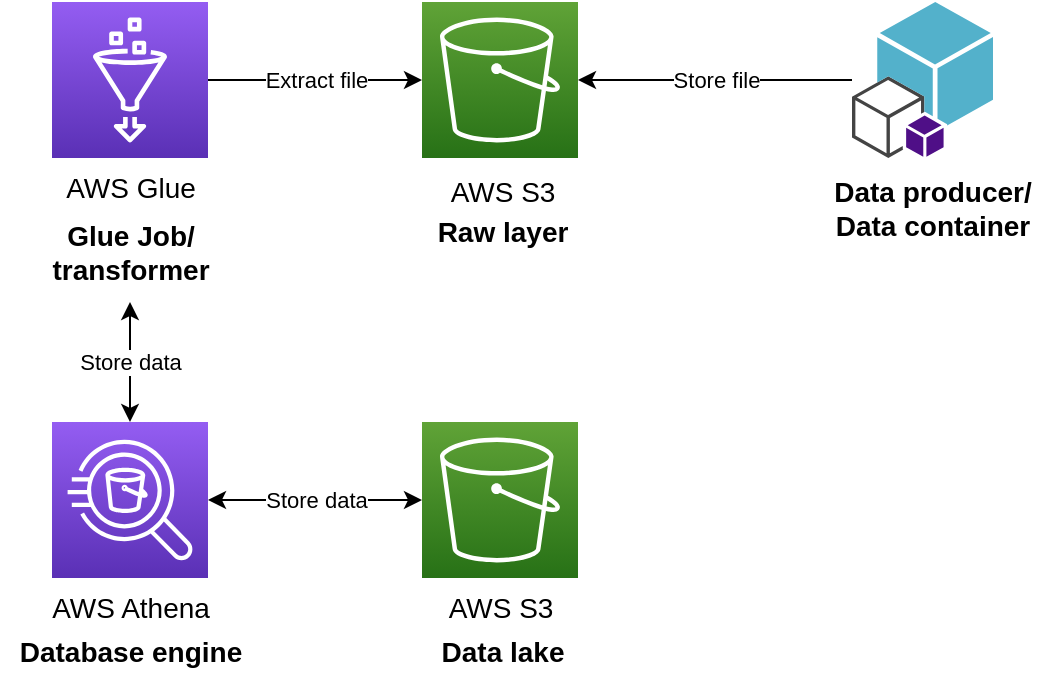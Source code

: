 <mxfile version="21.5.0" type="device">
  <diagram id="DCdoVFRJ0JXVwGNWpt6n" name="Página-1">
    <mxGraphModel dx="880" dy="452" grid="1" gridSize="10" guides="1" tooltips="1" connect="1" arrows="1" fold="1" page="1" pageScale="1" pageWidth="827" pageHeight="1169" math="0" shadow="0">
      <root>
        <mxCell id="0" />
        <mxCell id="1" parent="0" />
        <mxCell id="yzSwMuTql2DnZeXXJh39-1" value="" style="sketch=0;points=[[0,0,0],[0.25,0,0],[0.5,0,0],[0.75,0,0],[1,0,0],[0,1,0],[0.25,1,0],[0.5,1,0],[0.75,1,0],[1,1,0],[0,0.25,0],[0,0.5,0],[0,0.75,0],[1,0.25,0],[1,0.5,0],[1,0.75,0]];outlineConnect=0;fontColor=#232F3E;gradientColor=#945DF2;gradientDirection=north;fillColor=#5A30B5;strokeColor=#ffffff;dashed=0;verticalLabelPosition=bottom;verticalAlign=top;align=center;html=1;fontSize=12;fontStyle=0;aspect=fixed;shape=mxgraph.aws4.resourceIcon;resIcon=mxgraph.aws4.glue;" vertex="1" parent="1">
          <mxGeometry x="280" y="160" width="78" height="78" as="geometry" />
        </mxCell>
        <mxCell id="yzSwMuTql2DnZeXXJh39-4" value="" style="sketch=0;points=[[0,0,0],[0.25,0,0],[0.5,0,0],[0.75,0,0],[1,0,0],[0,1,0],[0.25,1,0],[0.5,1,0],[0.75,1,0],[1,1,0],[0,0.25,0],[0,0.5,0],[0,0.75,0],[1,0.25,0],[1,0.5,0],[1,0.75,0]];outlineConnect=0;fontColor=#232F3E;gradientColor=#60A337;gradientDirection=north;fillColor=#277116;strokeColor=#ffffff;dashed=0;verticalLabelPosition=bottom;verticalAlign=top;align=center;html=1;fontSize=12;fontStyle=0;aspect=fixed;shape=mxgraph.aws4.resourceIcon;resIcon=mxgraph.aws4.s3;" vertex="1" parent="1">
          <mxGeometry x="465" y="370" width="78" height="78" as="geometry" />
        </mxCell>
        <mxCell id="yzSwMuTql2DnZeXXJh39-11" value="Extract file" style="edgeStyle=orthogonalEdgeStyle;rounded=0;orthogonalLoop=1;jettySize=auto;html=1;entryX=1;entryY=0.5;entryDx=0;entryDy=0;entryPerimeter=0;startArrow=classic;startFill=1;endArrow=none;endFill=0;" edge="1" parent="1" source="yzSwMuTql2DnZeXXJh39-5" target="yzSwMuTql2DnZeXXJh39-1">
          <mxGeometry relative="1" as="geometry" />
        </mxCell>
        <mxCell id="yzSwMuTql2DnZeXXJh39-5" value="" style="sketch=0;points=[[0,0,0],[0.25,0,0],[0.5,0,0],[0.75,0,0],[1,0,0],[0,1,0],[0.25,1,0],[0.5,1,0],[0.75,1,0],[1,1,0],[0,0.25,0],[0,0.5,0],[0,0.75,0],[1,0.25,0],[1,0.5,0],[1,0.75,0]];outlineConnect=0;fontColor=#232F3E;gradientColor=#60A337;gradientDirection=north;fillColor=#277116;strokeColor=#ffffff;dashed=0;verticalLabelPosition=bottom;verticalAlign=top;align=center;html=1;fontSize=12;fontStyle=0;aspect=fixed;shape=mxgraph.aws4.resourceIcon;resIcon=mxgraph.aws4.s3;" vertex="1" parent="1">
          <mxGeometry x="465" y="160" width="78" height="78" as="geometry" />
        </mxCell>
        <mxCell id="yzSwMuTql2DnZeXXJh39-10" value="Store file" style="edgeStyle=orthogonalEdgeStyle;rounded=0;orthogonalLoop=1;jettySize=auto;html=1;entryX=1;entryY=0.5;entryDx=0;entryDy=0;entryPerimeter=0;startArrow=none;startFill=0;" edge="1" parent="1" source="yzSwMuTql2DnZeXXJh39-6" target="yzSwMuTql2DnZeXXJh39-5">
          <mxGeometry relative="1" as="geometry" />
        </mxCell>
        <mxCell id="yzSwMuTql2DnZeXXJh39-6" value="" style="outlineConnect=0;dashed=0;verticalLabelPosition=bottom;verticalAlign=top;align=center;html=1;shape=mxgraph.aws3.toolkit_for_visual_studio;fillColor=#53B1CB;gradientColor=none;" vertex="1" parent="1">
          <mxGeometry x="680" y="160" width="70.5" height="78" as="geometry" />
        </mxCell>
        <mxCell id="yzSwMuTql2DnZeXXJh39-7" value="&lt;b style=&quot;font-size: 14px;&quot;&gt;Data producer/&lt;br&gt;Data container&lt;/b&gt;" style="text;html=1;align=center;verticalAlign=middle;resizable=0;points=[];autosize=1;strokeColor=none;fillColor=none;" vertex="1" parent="1">
          <mxGeometry x="660" y="238" width="120" height="50" as="geometry" />
        </mxCell>
        <mxCell id="yzSwMuTql2DnZeXXJh39-8" value="&lt;span style=&quot;font-size: 14px;&quot;&gt;&lt;b&gt;Raw layer&lt;/b&gt;&lt;/span&gt;" style="text;html=1;align=center;verticalAlign=middle;resizable=0;points=[];autosize=1;strokeColor=none;fillColor=none;" vertex="1" parent="1">
          <mxGeometry x="460" y="260" width="90" height="30" as="geometry" />
        </mxCell>
        <mxCell id="yzSwMuTql2DnZeXXJh39-9" value="&lt;span style=&quot;font-size: 14px;&quot;&gt;AWS S3&lt;/span&gt;" style="text;html=1;align=center;verticalAlign=middle;resizable=0;points=[];autosize=1;strokeColor=none;fillColor=none;" vertex="1" parent="1">
          <mxGeometry x="465" y="240" width="80" height="30" as="geometry" />
        </mxCell>
        <mxCell id="yzSwMuTql2DnZeXXJh39-12" value="&lt;span style=&quot;font-size: 14px;&quot;&gt;AWS Glue&lt;/span&gt;" style="text;html=1;align=center;verticalAlign=middle;resizable=0;points=[];autosize=1;strokeColor=none;fillColor=none;" vertex="1" parent="1">
          <mxGeometry x="274" y="238" width="90" height="30" as="geometry" />
        </mxCell>
        <mxCell id="yzSwMuTql2DnZeXXJh39-19" value="Store data" style="edgeStyle=orthogonalEdgeStyle;rounded=0;orthogonalLoop=1;jettySize=auto;html=1;entryX=0.5;entryY=0;entryDx=0;entryDy=0;entryPerimeter=0;startArrow=classic;startFill=1;" edge="1" parent="1" source="yzSwMuTql2DnZeXXJh39-13" target="yzSwMuTql2DnZeXXJh39-16">
          <mxGeometry relative="1" as="geometry" />
        </mxCell>
        <mxCell id="yzSwMuTql2DnZeXXJh39-13" value="&lt;span style=&quot;font-size: 14px;&quot;&gt;&lt;b&gt;Glue Job/ &lt;br&gt;transformer&lt;/b&gt;&lt;/span&gt;" style="text;html=1;align=center;verticalAlign=middle;resizable=0;points=[];autosize=1;strokeColor=none;fillColor=none;" vertex="1" parent="1">
          <mxGeometry x="269" y="260" width="100" height="50" as="geometry" />
        </mxCell>
        <mxCell id="yzSwMuTql2DnZeXXJh39-14" value="&lt;span style=&quot;font-size: 14px;&quot;&gt;AWS S3&lt;/span&gt;" style="text;html=1;align=center;verticalAlign=middle;resizable=0;points=[];autosize=1;strokeColor=none;fillColor=none;" vertex="1" parent="1">
          <mxGeometry x="464" y="448" width="80" height="30" as="geometry" />
        </mxCell>
        <mxCell id="yzSwMuTql2DnZeXXJh39-15" value="&lt;span style=&quot;font-size: 14px;&quot;&gt;&lt;b&gt;Data lake&lt;/b&gt;&lt;/span&gt;" style="text;html=1;align=center;verticalAlign=middle;resizable=0;points=[];autosize=1;strokeColor=none;fillColor=none;" vertex="1" parent="1">
          <mxGeometry x="465" y="470" width="80" height="30" as="geometry" />
        </mxCell>
        <mxCell id="yzSwMuTql2DnZeXXJh39-20" value="Store data" style="edgeStyle=orthogonalEdgeStyle;rounded=0;orthogonalLoop=1;jettySize=auto;html=1;entryX=0;entryY=0.5;entryDx=0;entryDy=0;entryPerimeter=0;startArrow=classic;startFill=1;" edge="1" parent="1" source="yzSwMuTql2DnZeXXJh39-16" target="yzSwMuTql2DnZeXXJh39-4">
          <mxGeometry relative="1" as="geometry" />
        </mxCell>
        <mxCell id="yzSwMuTql2DnZeXXJh39-16" value="" style="sketch=0;points=[[0,0,0],[0.25,0,0],[0.5,0,0],[0.75,0,0],[1,0,0],[0,1,0],[0.25,1,0],[0.5,1,0],[0.75,1,0],[1,1,0],[0,0.25,0],[0,0.5,0],[0,0.75,0],[1,0.25,0],[1,0.5,0],[1,0.75,0]];outlineConnect=0;fontColor=#232F3E;gradientColor=#945DF2;gradientDirection=north;fillColor=#5A30B5;strokeColor=#ffffff;dashed=0;verticalLabelPosition=bottom;verticalAlign=top;align=center;html=1;fontSize=12;fontStyle=0;aspect=fixed;shape=mxgraph.aws4.resourceIcon;resIcon=mxgraph.aws4.athena;" vertex="1" parent="1">
          <mxGeometry x="280" y="370" width="78" height="78" as="geometry" />
        </mxCell>
        <mxCell id="yzSwMuTql2DnZeXXJh39-17" value="&lt;span style=&quot;font-size: 14px;&quot;&gt;AWS Athena&lt;/span&gt;" style="text;html=1;align=center;verticalAlign=middle;resizable=0;points=[];autosize=1;strokeColor=none;fillColor=none;" vertex="1" parent="1">
          <mxGeometry x="269" y="448" width="100" height="30" as="geometry" />
        </mxCell>
        <mxCell id="yzSwMuTql2DnZeXXJh39-18" value="&lt;span style=&quot;font-size: 14px;&quot;&gt;&lt;b&gt;Database engine&lt;/b&gt;&lt;/span&gt;" style="text;html=1;align=center;verticalAlign=middle;resizable=0;points=[];autosize=1;strokeColor=none;fillColor=none;" vertex="1" parent="1">
          <mxGeometry x="254" y="470" width="130" height="30" as="geometry" />
        </mxCell>
      </root>
    </mxGraphModel>
  </diagram>
</mxfile>
